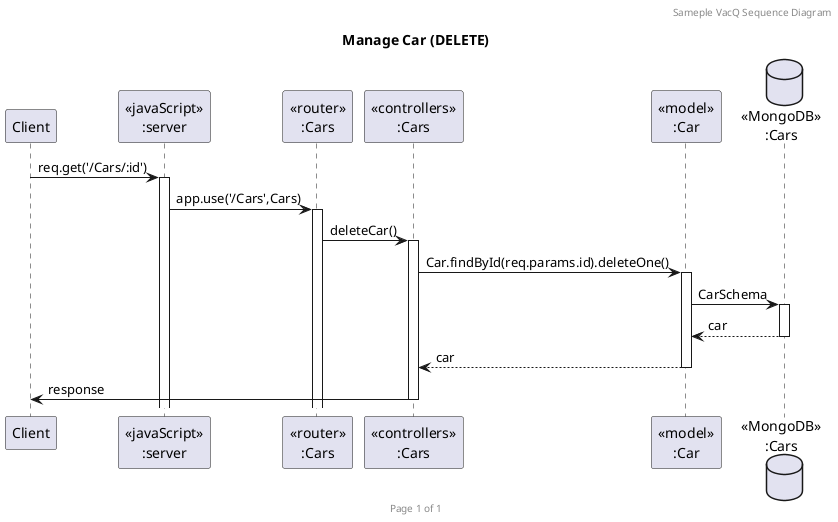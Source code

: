 @startuml Manage Car (DELETE)

header Sameple VacQ Sequence Diagram
footer Page %page% of %lastpage%
title "Manage Car (DELETE)"

participant "Client" as client
participant "<<javaScript>>\n:server" as server
participant "<<router>>\n:Cars" as routerCars
participant "<<controllers>>\n:Cars" as controllersCars
participant "<<model>>\n:Car" as modelCar
database "<<MongoDB>>\n:Cars" as CarsDatabase

client->server ++:req.get('/Cars/:id')
server->routerCars ++:app.use('/Cars',Cars)
routerCars -> controllersCars ++:deleteCar()
controllersCars->modelCar ++: Car.findById(req.params.id).deleteOne()
modelCar->CarsDatabase ++:CarSchema
CarsDatabase --> modelCar --: car
modelCar --> controllersCars --: car
controllersCars->client --:response

@enduml
